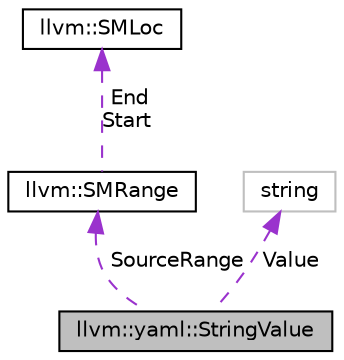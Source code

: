 digraph "llvm::yaml::StringValue"
{
 // LATEX_PDF_SIZE
  bgcolor="transparent";
  edge [fontname="Helvetica",fontsize="10",labelfontname="Helvetica",labelfontsize="10"];
  node [fontname="Helvetica",fontsize="10",shape=record];
  Node1 [label="llvm::yaml::StringValue",height=0.2,width=0.4,color="black", fillcolor="grey75", style="filled", fontcolor="black",tooltip="A wrapper around std::string which contains a source range that's being set during parsing."];
  Node2 -> Node1 [dir="back",color="darkorchid3",fontsize="10",style="dashed",label=" SourceRange" ,fontname="Helvetica"];
  Node2 [label="llvm::SMRange",height=0.2,width=0.4,color="black",URL="$classllvm_1_1SMRange.html",tooltip="Represents a range in source code."];
  Node3 -> Node2 [dir="back",color="darkorchid3",fontsize="10",style="dashed",label=" End\nStart" ,fontname="Helvetica"];
  Node3 [label="llvm::SMLoc",height=0.2,width=0.4,color="black",URL="$classllvm_1_1SMLoc.html",tooltip="Represents a location in source code."];
  Node4 -> Node1 [dir="back",color="darkorchid3",fontsize="10",style="dashed",label=" Value" ,fontname="Helvetica"];
  Node4 [label="string",height=0.2,width=0.4,color="grey75",tooltip=" "];
}
